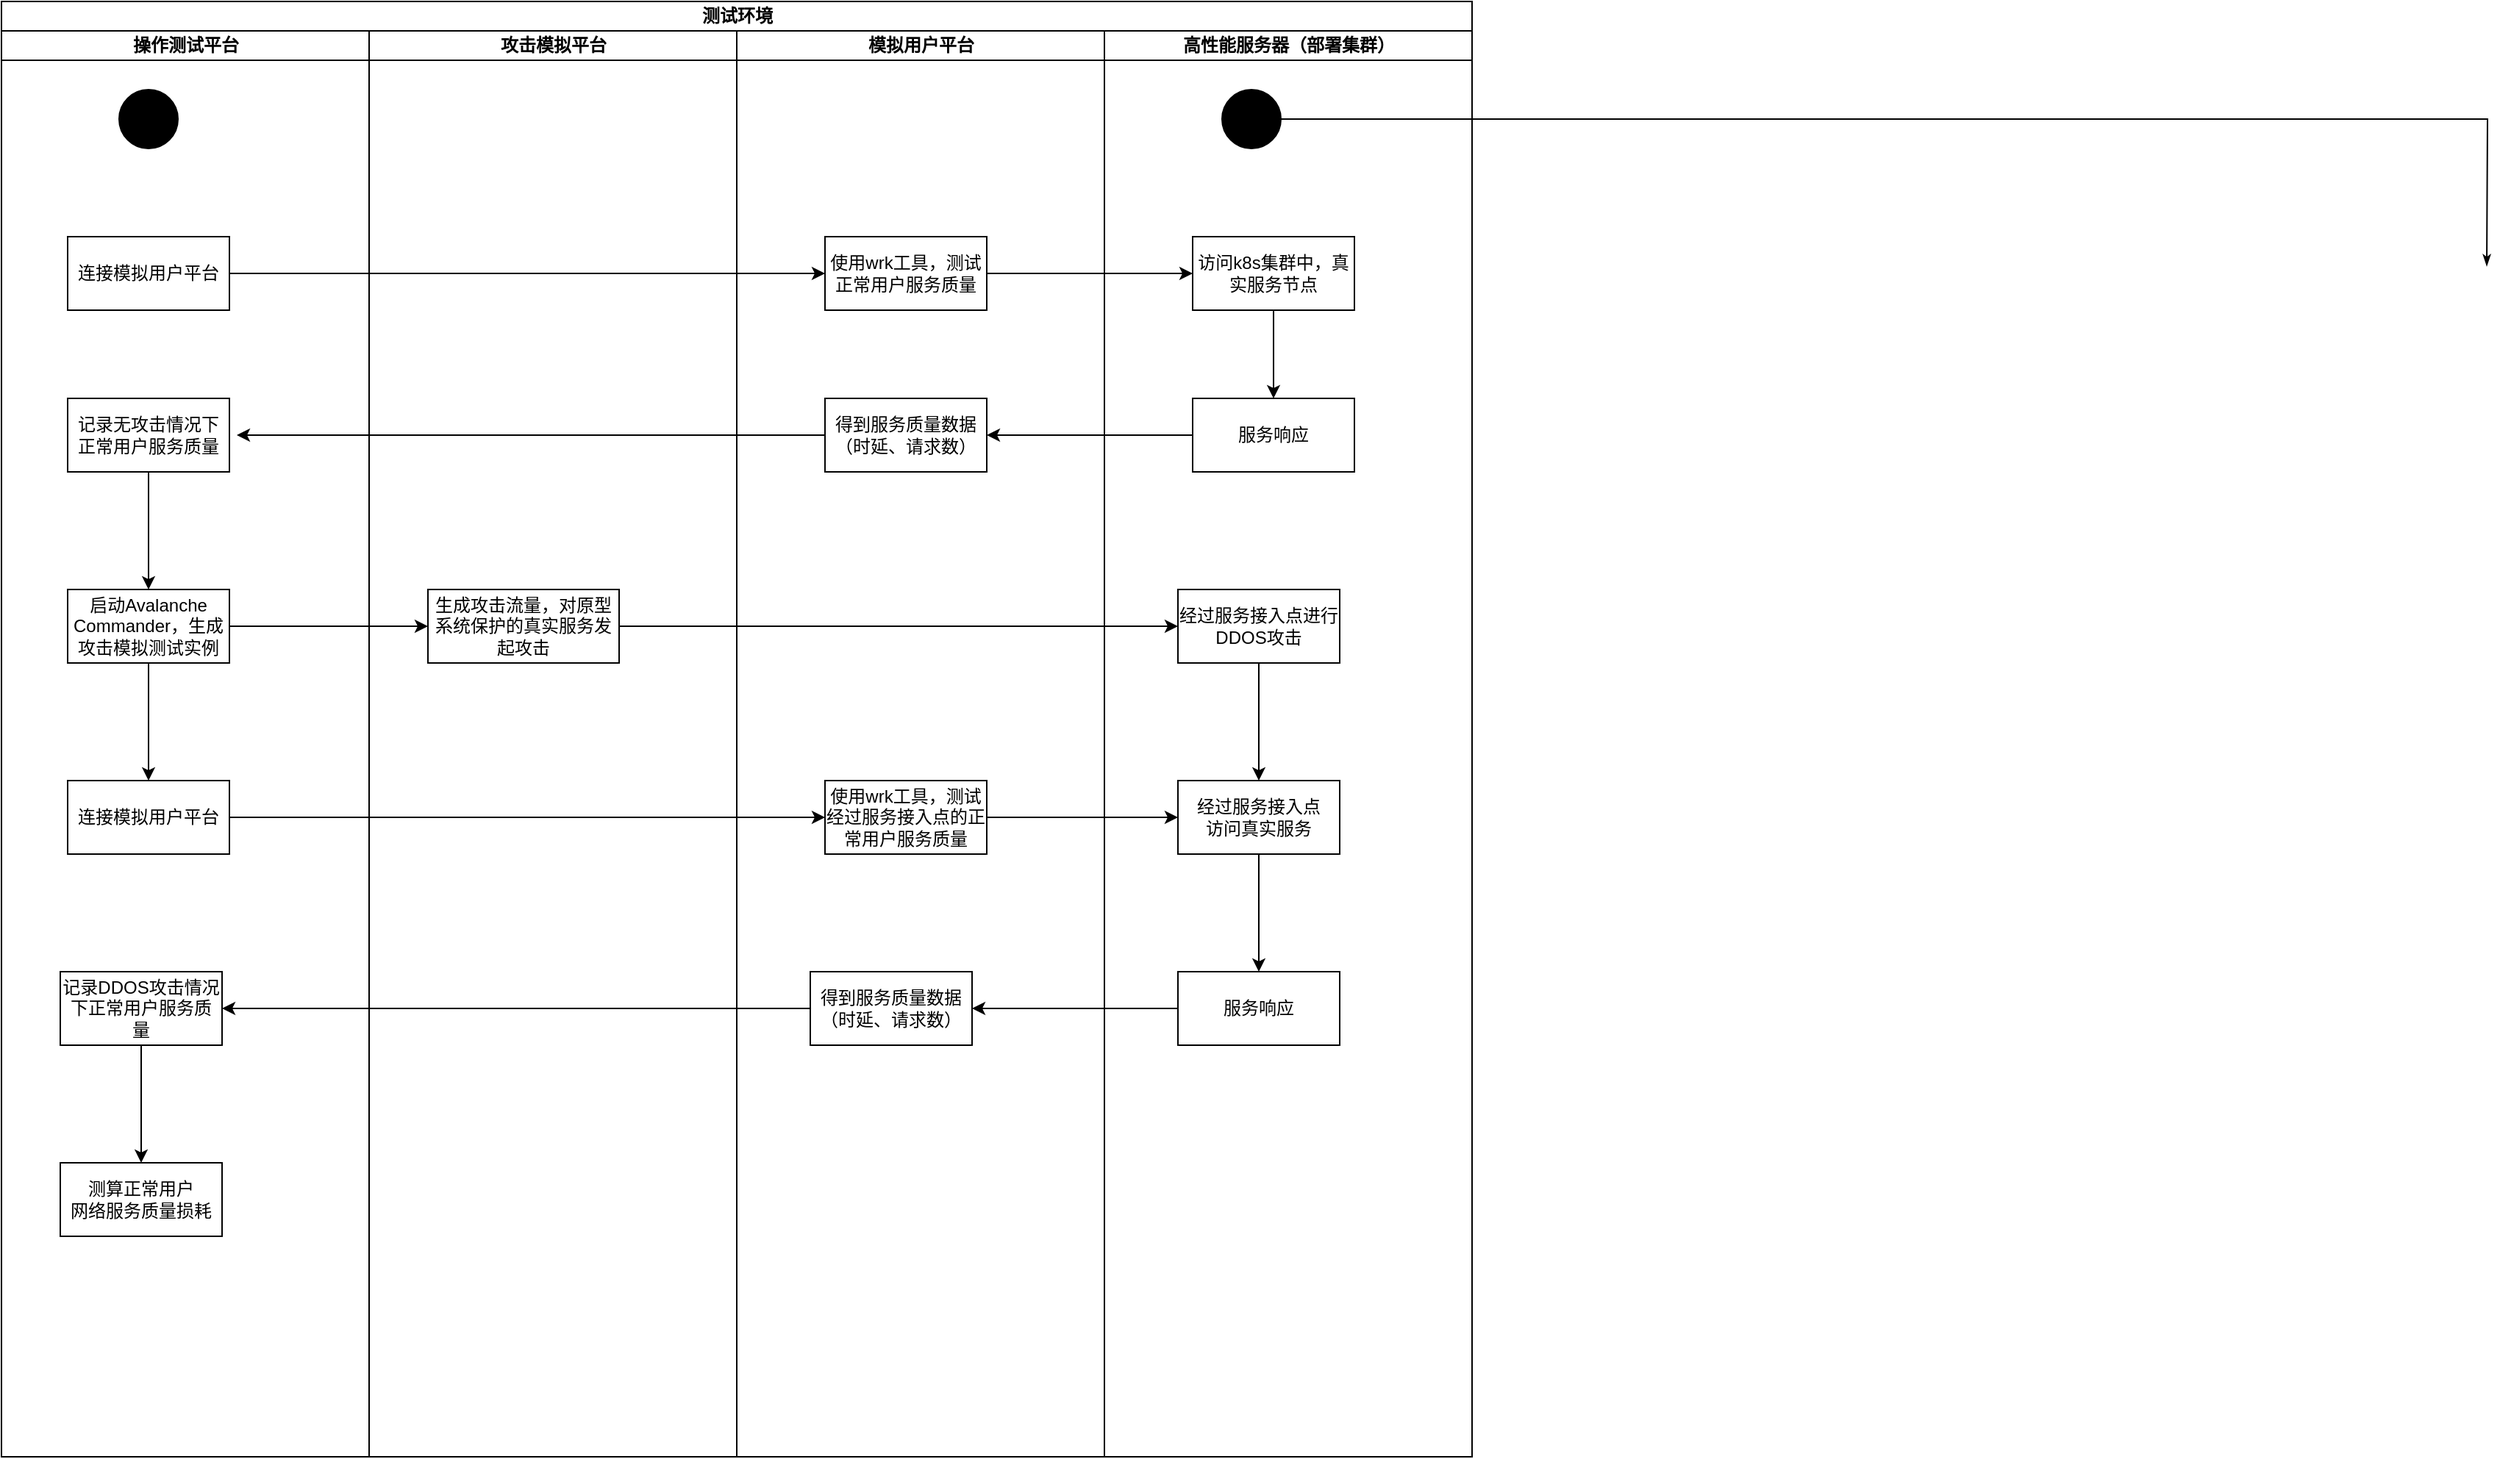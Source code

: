 <mxfile version="24.7.6">
  <diagram name="Page-1" id="0783ab3e-0a74-02c8-0abd-f7b4e66b4bec">
    <mxGraphModel dx="2604" dy="863" grid="1" gridSize="10" guides="1" tooltips="1" connect="1" arrows="1" fold="1" page="1" pageScale="1" pageWidth="850" pageHeight="1100" background="none" math="0" shadow="0">
      <root>
        <mxCell id="0" />
        <mxCell id="1" parent="0" />
        <mxCell id="1c1d494c118603dd-1" value="测试环境" style="swimlane;html=1;childLayout=stackLayout;startSize=20;rounded=0;shadow=0;comic=0;labelBackgroundColor=none;strokeWidth=1;fontFamily=Verdana;fontSize=12;align=center;" parent="1" vertex="1">
          <mxGeometry x="-190" y="20" width="1000" height="990" as="geometry" />
        </mxCell>
        <mxCell id="1c1d494c118603dd-2" value="操作测试平台" style="swimlane;html=1;startSize=20;" parent="1c1d494c118603dd-1" vertex="1">
          <mxGeometry y="20" width="250" height="970" as="geometry">
            <mxRectangle y="20" width="40" height="970" as="alternateBounds" />
          </mxGeometry>
        </mxCell>
        <mxCell id="60571a20871a0731-4" value="" style="ellipse;whiteSpace=wrap;html=1;rounded=0;shadow=0;comic=0;labelBackgroundColor=none;strokeWidth=1;fillColor=#000000;fontFamily=Verdana;fontSize=12;align=center;" parent="1c1d494c118603dd-2" vertex="1">
          <mxGeometry x="80" y="40" width="40" height="40" as="geometry" />
        </mxCell>
        <mxCell id="c8bBNgQ8aryZoF3C_Iw8-37" style="edgeStyle=orthogonalEdgeStyle;rounded=0;orthogonalLoop=1;jettySize=auto;html=1;" edge="1" parent="1c1d494c118603dd-2" source="c8bBNgQ8aryZoF3C_Iw8-36">
          <mxGeometry relative="1" as="geometry">
            <mxPoint x="560" y="165" as="targetPoint" />
          </mxGeometry>
        </mxCell>
        <mxCell id="c8bBNgQ8aryZoF3C_Iw8-36" value="连接模拟用户平台" style="html=1;whiteSpace=wrap;" vertex="1" parent="1c1d494c118603dd-2">
          <mxGeometry x="45" y="140" width="110" height="50" as="geometry" />
        </mxCell>
        <mxCell id="c8bBNgQ8aryZoF3C_Iw8-47" style="edgeStyle=orthogonalEdgeStyle;rounded=0;orthogonalLoop=1;jettySize=auto;html=1;" edge="1" parent="1c1d494c118603dd-2" source="c8bBNgQ8aryZoF3C_Iw8-46">
          <mxGeometry relative="1" as="geometry">
            <mxPoint x="100" y="380" as="targetPoint" />
          </mxGeometry>
        </mxCell>
        <mxCell id="c8bBNgQ8aryZoF3C_Iw8-46" value="记录无攻击情况下&lt;div&gt;正常用户服务质量&lt;/div&gt;" style="html=1;whiteSpace=wrap;" vertex="1" parent="1c1d494c118603dd-2">
          <mxGeometry x="45" y="250" width="110" height="50" as="geometry" />
        </mxCell>
        <mxCell id="c8bBNgQ8aryZoF3C_Iw8-50" style="edgeStyle=orthogonalEdgeStyle;rounded=0;orthogonalLoop=1;jettySize=auto;html=1;" edge="1" parent="1c1d494c118603dd-2" source="c8bBNgQ8aryZoF3C_Iw8-48">
          <mxGeometry relative="1" as="geometry">
            <mxPoint x="100" y="510" as="targetPoint" />
          </mxGeometry>
        </mxCell>
        <mxCell id="c8bBNgQ8aryZoF3C_Iw8-52" style="edgeStyle=orthogonalEdgeStyle;rounded=0;orthogonalLoop=1;jettySize=auto;html=1;" edge="1" parent="1c1d494c118603dd-2" source="c8bBNgQ8aryZoF3C_Iw8-48">
          <mxGeometry relative="1" as="geometry">
            <mxPoint x="290" y="405" as="targetPoint" />
          </mxGeometry>
        </mxCell>
        <mxCell id="c8bBNgQ8aryZoF3C_Iw8-48" value="&lt;font face=&quot;Helvetica&quot; style=&quot;font-size: 12px;&quot;&gt;启动&lt;span style=&quot;background-color: initial;&quot;&gt;Avalanche Commander，生成攻击模拟测试实例&lt;/span&gt;&lt;/font&gt;" style="html=1;whiteSpace=wrap;" vertex="1" parent="1c1d494c118603dd-2">
          <mxGeometry x="45" y="380" width="110" height="50" as="geometry" />
        </mxCell>
        <mxCell id="c8bBNgQ8aryZoF3C_Iw8-51" value="连接模拟用户平台" style="html=1;whiteSpace=wrap;" vertex="1" parent="1c1d494c118603dd-2">
          <mxGeometry x="45" y="510" width="110" height="50" as="geometry" />
        </mxCell>
        <mxCell id="c8bBNgQ8aryZoF3C_Iw8-70" style="edgeStyle=orthogonalEdgeStyle;rounded=0;orthogonalLoop=1;jettySize=auto;html=1;" edge="1" parent="1c1d494c118603dd-2" source="c8bBNgQ8aryZoF3C_Iw8-68">
          <mxGeometry relative="1" as="geometry">
            <mxPoint x="95" y="770" as="targetPoint" />
          </mxGeometry>
        </mxCell>
        <mxCell id="c8bBNgQ8aryZoF3C_Iw8-68" value="记录DDOS攻击情况下正常&lt;span style=&quot;background-color: initial;&quot;&gt;用户服务质量&lt;/span&gt;" style="html=1;whiteSpace=wrap;" vertex="1" parent="1c1d494c118603dd-2">
          <mxGeometry x="40" y="640" width="110" height="50" as="geometry" />
        </mxCell>
        <mxCell id="c8bBNgQ8aryZoF3C_Iw8-71" value="测算正常用户&lt;div&gt;网络服务质量损耗&lt;/div&gt;" style="html=1;whiteSpace=wrap;" vertex="1" parent="1c1d494c118603dd-2">
          <mxGeometry x="40" y="770" width="110" height="50" as="geometry" />
        </mxCell>
        <mxCell id="1c1d494c118603dd-3" value="攻击模拟平台" style="swimlane;html=1;startSize=20;" parent="1c1d494c118603dd-1" vertex="1">
          <mxGeometry x="250" y="20" width="250" height="970" as="geometry" />
        </mxCell>
        <mxCell id="c8bBNgQ8aryZoF3C_Iw8-58" style="edgeStyle=orthogonalEdgeStyle;rounded=0;orthogonalLoop=1;jettySize=auto;html=1;" edge="1" parent="1c1d494c118603dd-3" source="c8bBNgQ8aryZoF3C_Iw8-53">
          <mxGeometry relative="1" as="geometry">
            <mxPoint x="550" y="405" as="targetPoint" />
          </mxGeometry>
        </mxCell>
        <mxCell id="c8bBNgQ8aryZoF3C_Iw8-53" value="生成攻击流量，对原型系统保护的真实服务发起攻击" style="html=1;whiteSpace=wrap;" vertex="1" parent="1c1d494c118603dd-3">
          <mxGeometry x="40" y="380" width="130" height="50" as="geometry" />
        </mxCell>
        <mxCell id="1c1d494c118603dd-4" value="模拟用户平台" style="swimlane;html=1;startSize=20;" parent="1c1d494c118603dd-1" vertex="1">
          <mxGeometry x="500" y="20" width="250" height="970" as="geometry" />
        </mxCell>
        <mxCell id="c8bBNgQ8aryZoF3C_Iw8-39" style="edgeStyle=orthogonalEdgeStyle;rounded=0;orthogonalLoop=1;jettySize=auto;html=1;" edge="1" parent="1c1d494c118603dd-4" source="c8bBNgQ8aryZoF3C_Iw8-38">
          <mxGeometry relative="1" as="geometry">
            <mxPoint x="310" y="165" as="targetPoint" />
          </mxGeometry>
        </mxCell>
        <mxCell id="c8bBNgQ8aryZoF3C_Iw8-38" value="使用wrk工具，测试正常用户服务质量" style="html=1;whiteSpace=wrap;" vertex="1" parent="1c1d494c118603dd-4">
          <mxGeometry x="60" y="140" width="110" height="50" as="geometry" />
        </mxCell>
        <mxCell id="c8bBNgQ8aryZoF3C_Iw8-45" style="edgeStyle=orthogonalEdgeStyle;rounded=0;orthogonalLoop=1;jettySize=auto;html=1;" edge="1" parent="1c1d494c118603dd-4" source="c8bBNgQ8aryZoF3C_Iw8-44">
          <mxGeometry relative="1" as="geometry">
            <mxPoint x="-340" y="275" as="targetPoint" />
          </mxGeometry>
        </mxCell>
        <mxCell id="c8bBNgQ8aryZoF3C_Iw8-44" value="得到服务质量数据（时延、请求数）" style="html=1;whiteSpace=wrap;" vertex="1" parent="1c1d494c118603dd-4">
          <mxGeometry x="60" y="250" width="110" height="50" as="geometry" />
        </mxCell>
        <mxCell id="c8bBNgQ8aryZoF3C_Iw8-56" value="使用wrk工具，测试经过服务接入点的正常用户服务质量" style="html=1;whiteSpace=wrap;" vertex="1" parent="1c1d494c118603dd-4">
          <mxGeometry x="60" y="510" width="110" height="50" as="geometry" />
        </mxCell>
        <mxCell id="c8bBNgQ8aryZoF3C_Iw8-65" style="edgeStyle=orthogonalEdgeStyle;rounded=0;orthogonalLoop=1;jettySize=auto;html=1;" edge="1" parent="1c1d494c118603dd-4" source="c8bBNgQ8aryZoF3C_Iw8-66">
          <mxGeometry relative="1" as="geometry">
            <mxPoint x="-350" y="665" as="targetPoint" />
          </mxGeometry>
        </mxCell>
        <mxCell id="c8bBNgQ8aryZoF3C_Iw8-66" value="得到服务质量数据（时延、请求数）" style="html=1;whiteSpace=wrap;" vertex="1" parent="1c1d494c118603dd-4">
          <mxGeometry x="50" y="640" width="110" height="50" as="geometry" />
        </mxCell>
        <mxCell id="c8bBNgQ8aryZoF3C_Iw8-67" style="edgeStyle=orthogonalEdgeStyle;rounded=0;orthogonalLoop=1;jettySize=auto;html=1;" edge="1" parent="1c1d494c118603dd-4">
          <mxGeometry relative="1" as="geometry">
            <mxPoint x="160" y="665" as="targetPoint" />
            <mxPoint x="300" y="665" as="sourcePoint" />
          </mxGeometry>
        </mxCell>
        <mxCell id="c8bBNgQ8aryZoF3C_Iw8-6" value="高性能服务器（部署集群）" style="swimlane;html=1;startSize=20;" vertex="1" parent="1c1d494c118603dd-1">
          <mxGeometry x="750" y="20" width="250" height="970" as="geometry" />
        </mxCell>
        <mxCell id="c8bBNgQ8aryZoF3C_Iw8-8" value="" style="ellipse;whiteSpace=wrap;html=1;rounded=0;shadow=0;comic=0;labelBackgroundColor=none;strokeWidth=1;fillColor=#000000;fontFamily=Verdana;fontSize=12;align=center;" vertex="1" parent="c8bBNgQ8aryZoF3C_Iw8-6">
          <mxGeometry x="80" y="40" width="40" height="40" as="geometry" />
        </mxCell>
        <mxCell id="c8bBNgQ8aryZoF3C_Iw8-41" style="edgeStyle=orthogonalEdgeStyle;rounded=0;orthogonalLoop=1;jettySize=auto;html=1;" edge="1" parent="c8bBNgQ8aryZoF3C_Iw8-6" source="c8bBNgQ8aryZoF3C_Iw8-40">
          <mxGeometry relative="1" as="geometry">
            <mxPoint x="115" y="250" as="targetPoint" />
          </mxGeometry>
        </mxCell>
        <mxCell id="c8bBNgQ8aryZoF3C_Iw8-40" value="访问k8s集群中，真实服务节点" style="html=1;whiteSpace=wrap;" vertex="1" parent="c8bBNgQ8aryZoF3C_Iw8-6">
          <mxGeometry x="60" y="140" width="110" height="50" as="geometry" />
        </mxCell>
        <mxCell id="c8bBNgQ8aryZoF3C_Iw8-43" style="edgeStyle=orthogonalEdgeStyle;rounded=0;orthogonalLoop=1;jettySize=auto;html=1;" edge="1" parent="c8bBNgQ8aryZoF3C_Iw8-6" source="c8bBNgQ8aryZoF3C_Iw8-42">
          <mxGeometry relative="1" as="geometry">
            <mxPoint x="-80" y="275" as="targetPoint" />
          </mxGeometry>
        </mxCell>
        <mxCell id="c8bBNgQ8aryZoF3C_Iw8-42" value="服务响应" style="html=1;whiteSpace=wrap;" vertex="1" parent="c8bBNgQ8aryZoF3C_Iw8-6">
          <mxGeometry x="60" y="250" width="110" height="50" as="geometry" />
        </mxCell>
        <mxCell id="c8bBNgQ8aryZoF3C_Iw8-62" style="edgeStyle=orthogonalEdgeStyle;rounded=0;orthogonalLoop=1;jettySize=auto;html=1;entryX=0.5;entryY=0;entryDx=0;entryDy=0;" edge="1" parent="c8bBNgQ8aryZoF3C_Iw8-6" source="c8bBNgQ8aryZoF3C_Iw8-59" target="c8bBNgQ8aryZoF3C_Iw8-61">
          <mxGeometry relative="1" as="geometry" />
        </mxCell>
        <mxCell id="c8bBNgQ8aryZoF3C_Iw8-59" value="经过服务接入点进行DDOS攻击" style="html=1;whiteSpace=wrap;" vertex="1" parent="c8bBNgQ8aryZoF3C_Iw8-6">
          <mxGeometry x="50" y="380" width="110" height="50" as="geometry" />
        </mxCell>
        <mxCell id="c8bBNgQ8aryZoF3C_Iw8-63" style="edgeStyle=orthogonalEdgeStyle;rounded=0;orthogonalLoop=1;jettySize=auto;html=1;" edge="1" parent="c8bBNgQ8aryZoF3C_Iw8-6" source="c8bBNgQ8aryZoF3C_Iw8-61">
          <mxGeometry relative="1" as="geometry">
            <mxPoint x="105" y="640" as="targetPoint" />
          </mxGeometry>
        </mxCell>
        <mxCell id="c8bBNgQ8aryZoF3C_Iw8-61" value="经过服务接入点&lt;div&gt;访问真实服务&lt;/div&gt;" style="html=1;whiteSpace=wrap;" vertex="1" parent="c8bBNgQ8aryZoF3C_Iw8-6">
          <mxGeometry x="50" y="510" width="110" height="50" as="geometry" />
        </mxCell>
        <mxCell id="c8bBNgQ8aryZoF3C_Iw8-64" value="服务响应" style="html=1;whiteSpace=wrap;" vertex="1" parent="c8bBNgQ8aryZoF3C_Iw8-6">
          <mxGeometry x="50" y="640" width="110" height="50" as="geometry" />
        </mxCell>
        <mxCell id="c8bBNgQ8aryZoF3C_Iw8-57" style="edgeStyle=orthogonalEdgeStyle;rounded=0;orthogonalLoop=1;jettySize=auto;html=1;entryX=0;entryY=0.5;entryDx=0;entryDy=0;" edge="1" parent="1c1d494c118603dd-1" source="c8bBNgQ8aryZoF3C_Iw8-51" target="c8bBNgQ8aryZoF3C_Iw8-56">
          <mxGeometry relative="1" as="geometry" />
        </mxCell>
        <mxCell id="c8bBNgQ8aryZoF3C_Iw8-60" style="edgeStyle=orthogonalEdgeStyle;rounded=0;orthogonalLoop=1;jettySize=auto;html=1;entryX=0;entryY=0.5;entryDx=0;entryDy=0;" edge="1" parent="1c1d494c118603dd-1" source="c8bBNgQ8aryZoF3C_Iw8-56" target="c8bBNgQ8aryZoF3C_Iw8-61">
          <mxGeometry relative="1" as="geometry">
            <mxPoint x="790" y="555" as="targetPoint" />
          </mxGeometry>
        </mxCell>
        <mxCell id="c8bBNgQ8aryZoF3C_Iw8-7" style="edgeStyle=orthogonalEdgeStyle;rounded=0;html=1;labelBackgroundColor=none;startArrow=none;startFill=0;startSize=5;endArrow=classicThin;endFill=1;endSize=5;jettySize=auto;orthogonalLoop=1;strokeWidth=1;fontFamily=Verdana;fontSize=12" edge="1" parent="1" source="c8bBNgQ8aryZoF3C_Iw8-8">
          <mxGeometry relative="1" as="geometry">
            <mxPoint x="1500" y="200" as="targetPoint" />
          </mxGeometry>
        </mxCell>
      </root>
    </mxGraphModel>
  </diagram>
</mxfile>
